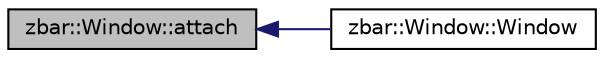 digraph G
{
  edge [fontname="Helvetica",fontsize="10",labelfontname="Helvetica",labelfontsize="10"];
  node [fontname="Helvetica",fontsize="10",shape=record];
  rankdir=LR;
  Node1 [label="zbar::Window::attach",height=0.2,width=0.4,color="black", fillcolor="grey75", style="filled" fontcolor="black"];
  Node1 -> Node2 [dir=back,color="midnightblue",fontsize="10",style="solid",fontname="Helvetica"];
  Node2 [label="zbar::Window::Window",height=0.2,width=0.4,color="black", fillcolor="white", style="filled",URL="$classzbar_1_1_window.html#a4d8fbb875d19ecd95f8468d0c5afea59",tooltip="constructor."];
}
